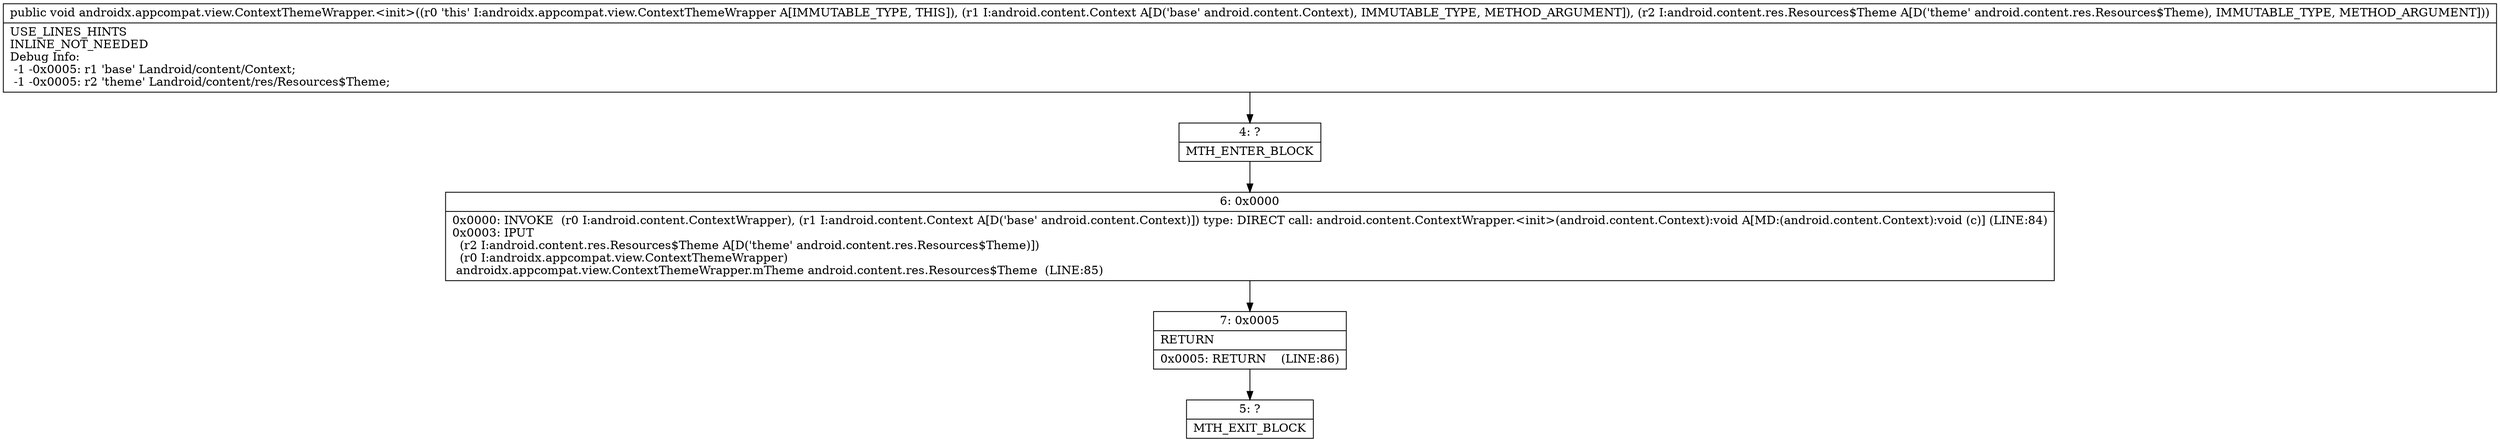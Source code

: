 digraph "CFG forandroidx.appcompat.view.ContextThemeWrapper.\<init\>(Landroid\/content\/Context;Landroid\/content\/res\/Resources$Theme;)V" {
Node_4 [shape=record,label="{4\:\ ?|MTH_ENTER_BLOCK\l}"];
Node_6 [shape=record,label="{6\:\ 0x0000|0x0000: INVOKE  (r0 I:android.content.ContextWrapper), (r1 I:android.content.Context A[D('base' android.content.Context)]) type: DIRECT call: android.content.ContextWrapper.\<init\>(android.content.Context):void A[MD:(android.content.Context):void (c)] (LINE:84)\l0x0003: IPUT  \l  (r2 I:android.content.res.Resources$Theme A[D('theme' android.content.res.Resources$Theme)])\l  (r0 I:androidx.appcompat.view.ContextThemeWrapper)\l androidx.appcompat.view.ContextThemeWrapper.mTheme android.content.res.Resources$Theme  (LINE:85)\l}"];
Node_7 [shape=record,label="{7\:\ 0x0005|RETURN\l|0x0005: RETURN    (LINE:86)\l}"];
Node_5 [shape=record,label="{5\:\ ?|MTH_EXIT_BLOCK\l}"];
MethodNode[shape=record,label="{public void androidx.appcompat.view.ContextThemeWrapper.\<init\>((r0 'this' I:androidx.appcompat.view.ContextThemeWrapper A[IMMUTABLE_TYPE, THIS]), (r1 I:android.content.Context A[D('base' android.content.Context), IMMUTABLE_TYPE, METHOD_ARGUMENT]), (r2 I:android.content.res.Resources$Theme A[D('theme' android.content.res.Resources$Theme), IMMUTABLE_TYPE, METHOD_ARGUMENT]))  | USE_LINES_HINTS\lINLINE_NOT_NEEDED\lDebug Info:\l  \-1 \-0x0005: r1 'base' Landroid\/content\/Context;\l  \-1 \-0x0005: r2 'theme' Landroid\/content\/res\/Resources$Theme;\l}"];
MethodNode -> Node_4;Node_4 -> Node_6;
Node_6 -> Node_7;
Node_7 -> Node_5;
}

